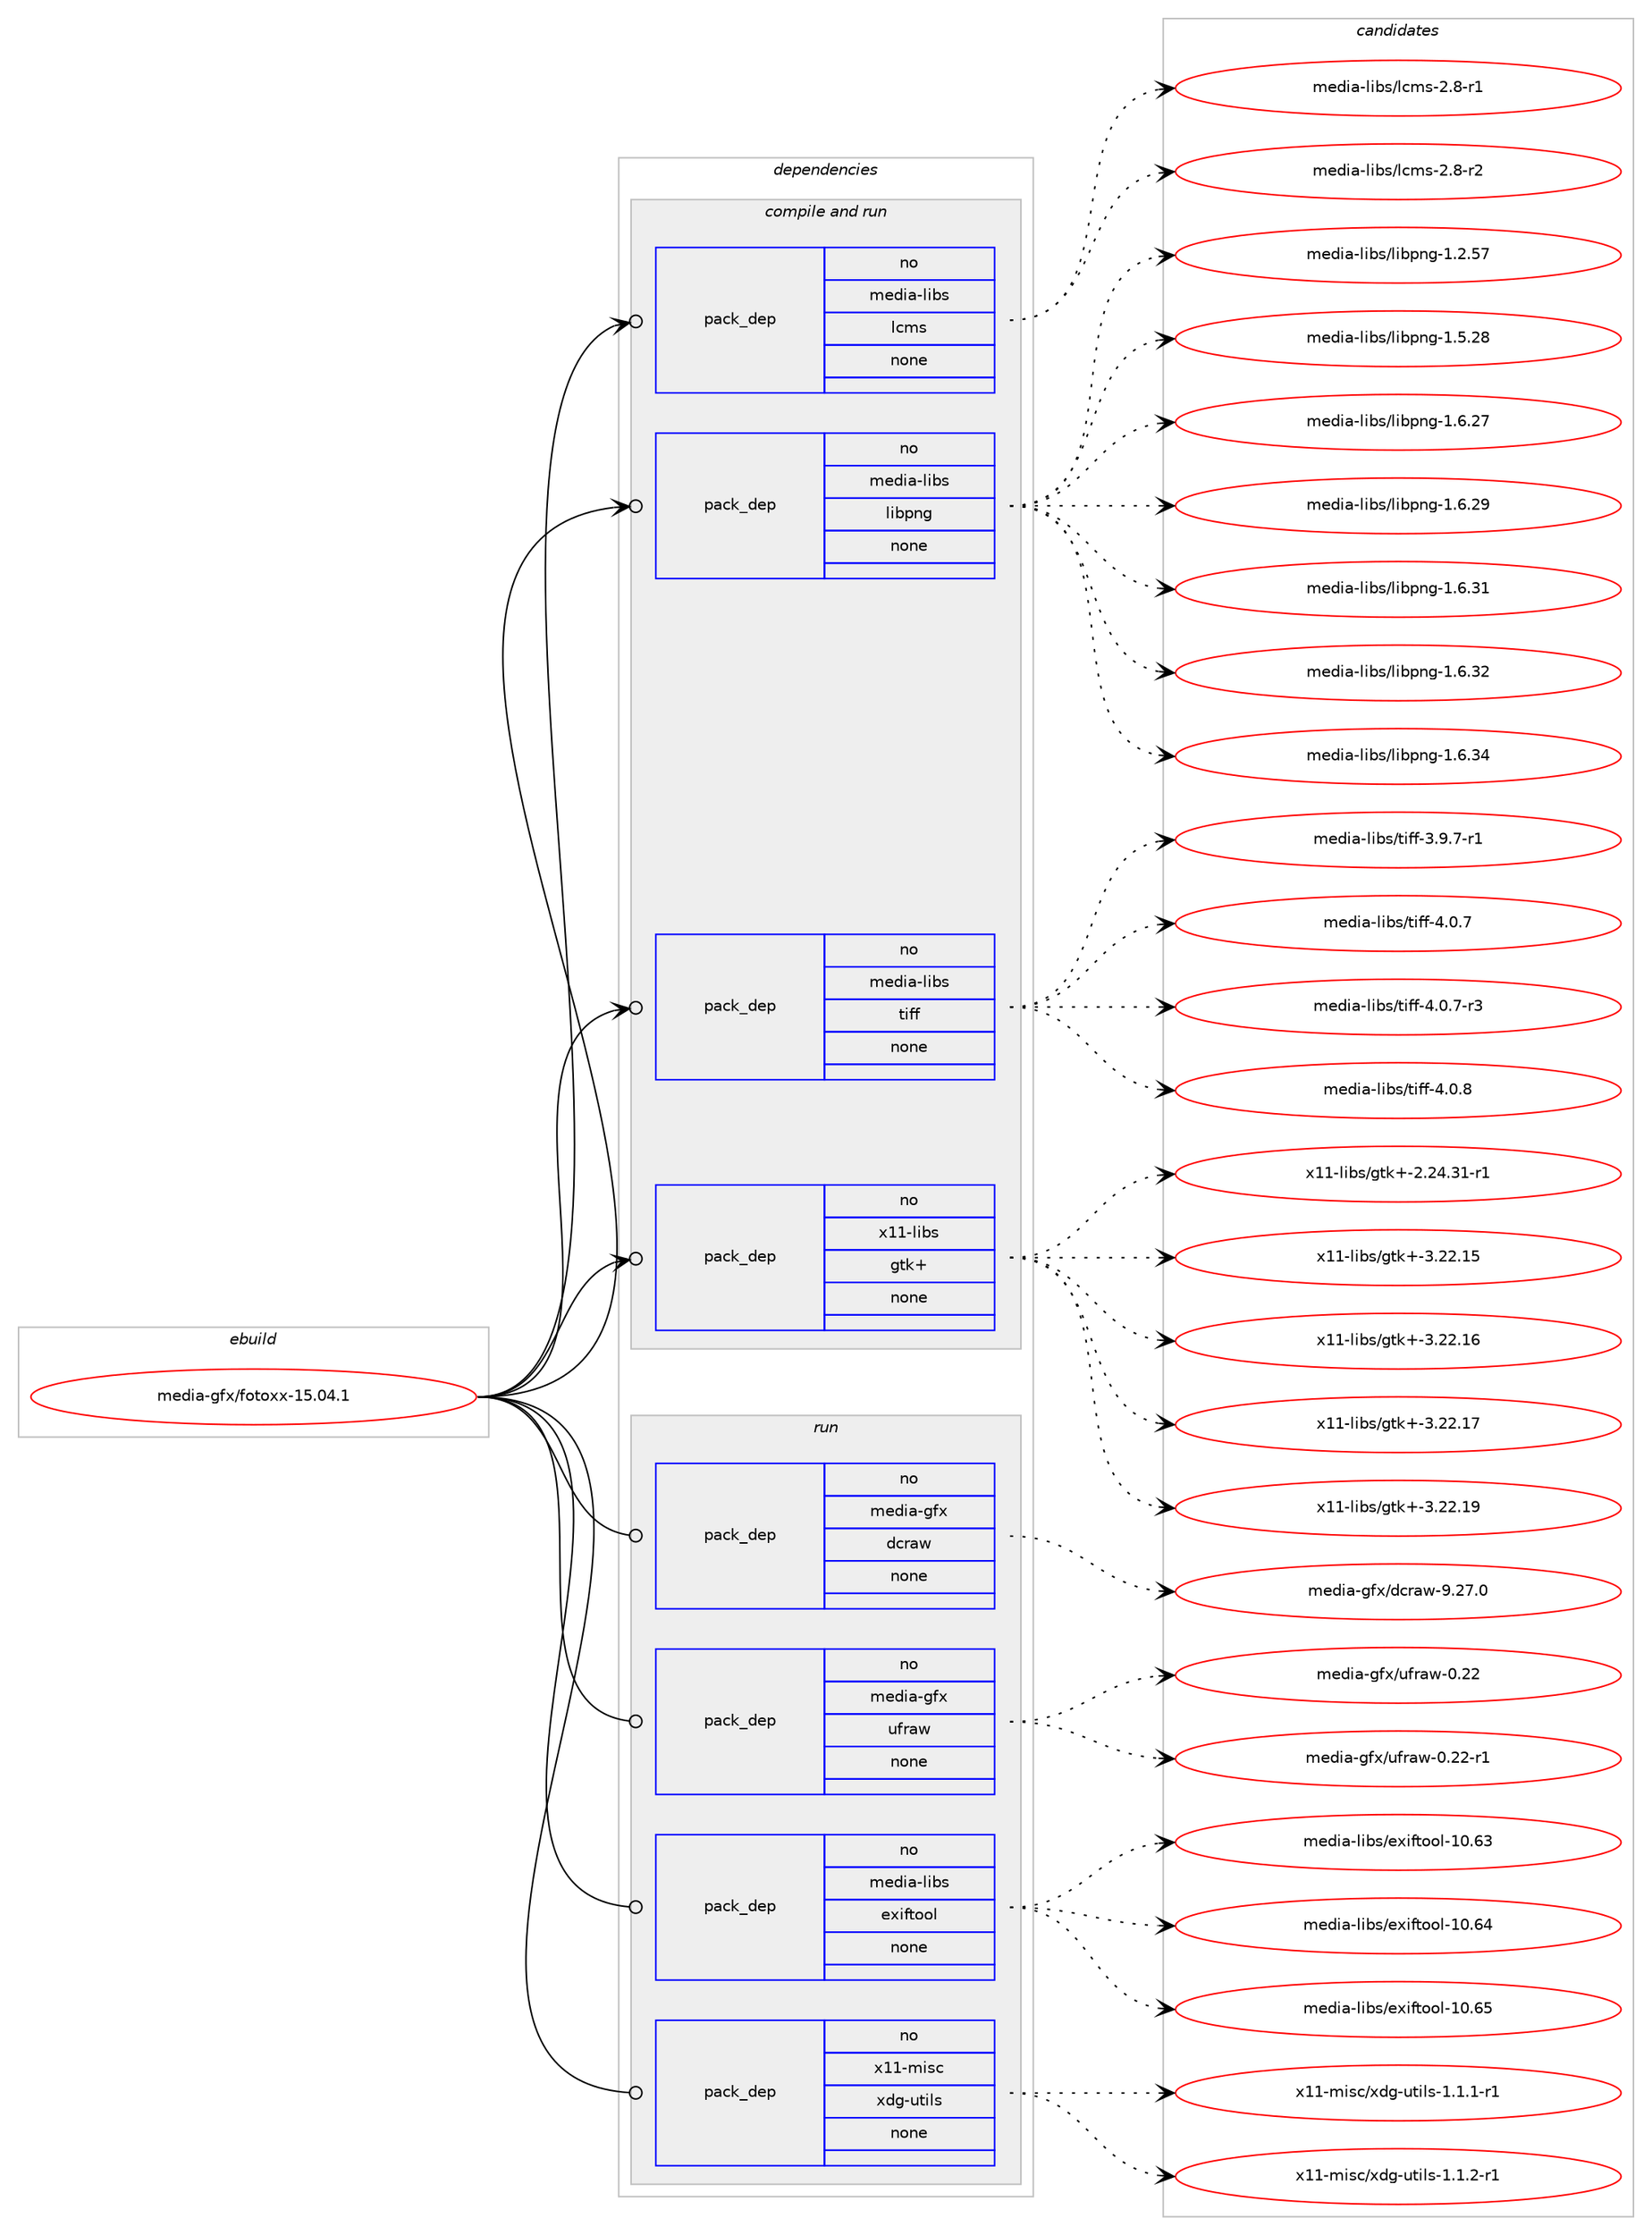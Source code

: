 digraph prolog {

# *************
# Graph options
# *************

newrank=true;
concentrate=true;
compound=true;
graph [rankdir=LR,fontname=Helvetica,fontsize=10,ranksep=1.5];#, ranksep=2.5, nodesep=0.2];
edge  [arrowhead=vee];
node  [fontname=Helvetica,fontsize=10];

# **********
# The ebuild
# **********

subgraph cluster_leftcol {
color=gray;
rank=same;
label=<<i>ebuild</i>>;
id [label="media-gfx/fotoxx-15.04.1", color=red, width=4, href="../media-gfx/fotoxx-15.04.1.svg"];
}

# ****************
# The dependencies
# ****************

subgraph cluster_midcol {
color=gray;
label=<<i>dependencies</i>>;
subgraph cluster_compile {
fillcolor="#eeeeee";
style=filled;
label=<<i>compile</i>>;
}
subgraph cluster_compileandrun {
fillcolor="#eeeeee";
style=filled;
label=<<i>compile and run</i>>;
subgraph pack260103 {
dependency352767 [label=<<TABLE BORDER="0" CELLBORDER="1" CELLSPACING="0" CELLPADDING="4" WIDTH="220"><TR><TD ROWSPAN="6" CELLPADDING="30">pack_dep</TD></TR><TR><TD WIDTH="110">no</TD></TR><TR><TD>media-libs</TD></TR><TR><TD>lcms</TD></TR><TR><TD>none</TD></TR><TR><TD></TD></TR></TABLE>>, shape=none, color=blue];
}
id:e -> dependency352767:w [weight=20,style="solid",arrowhead="odotvee"];
subgraph pack260104 {
dependency352768 [label=<<TABLE BORDER="0" CELLBORDER="1" CELLSPACING="0" CELLPADDING="4" WIDTH="220"><TR><TD ROWSPAN="6" CELLPADDING="30">pack_dep</TD></TR><TR><TD WIDTH="110">no</TD></TR><TR><TD>media-libs</TD></TR><TR><TD>libpng</TD></TR><TR><TD>none</TD></TR><TR><TD></TD></TR></TABLE>>, shape=none, color=blue];
}
id:e -> dependency352768:w [weight=20,style="solid",arrowhead="odotvee"];
subgraph pack260105 {
dependency352769 [label=<<TABLE BORDER="0" CELLBORDER="1" CELLSPACING="0" CELLPADDING="4" WIDTH="220"><TR><TD ROWSPAN="6" CELLPADDING="30">pack_dep</TD></TR><TR><TD WIDTH="110">no</TD></TR><TR><TD>media-libs</TD></TR><TR><TD>tiff</TD></TR><TR><TD>none</TD></TR><TR><TD></TD></TR></TABLE>>, shape=none, color=blue];
}
id:e -> dependency352769:w [weight=20,style="solid",arrowhead="odotvee"];
subgraph pack260106 {
dependency352770 [label=<<TABLE BORDER="0" CELLBORDER="1" CELLSPACING="0" CELLPADDING="4" WIDTH="220"><TR><TD ROWSPAN="6" CELLPADDING="30">pack_dep</TD></TR><TR><TD WIDTH="110">no</TD></TR><TR><TD>x11-libs</TD></TR><TR><TD>gtk+</TD></TR><TR><TD>none</TD></TR><TR><TD></TD></TR></TABLE>>, shape=none, color=blue];
}
id:e -> dependency352770:w [weight=20,style="solid",arrowhead="odotvee"];
}
subgraph cluster_run {
fillcolor="#eeeeee";
style=filled;
label=<<i>run</i>>;
subgraph pack260107 {
dependency352771 [label=<<TABLE BORDER="0" CELLBORDER="1" CELLSPACING="0" CELLPADDING="4" WIDTH="220"><TR><TD ROWSPAN="6" CELLPADDING="30">pack_dep</TD></TR><TR><TD WIDTH="110">no</TD></TR><TR><TD>media-gfx</TD></TR><TR><TD>dcraw</TD></TR><TR><TD>none</TD></TR><TR><TD></TD></TR></TABLE>>, shape=none, color=blue];
}
id:e -> dependency352771:w [weight=20,style="solid",arrowhead="odot"];
subgraph pack260108 {
dependency352772 [label=<<TABLE BORDER="0" CELLBORDER="1" CELLSPACING="0" CELLPADDING="4" WIDTH="220"><TR><TD ROWSPAN="6" CELLPADDING="30">pack_dep</TD></TR><TR><TD WIDTH="110">no</TD></TR><TR><TD>media-gfx</TD></TR><TR><TD>ufraw</TD></TR><TR><TD>none</TD></TR><TR><TD></TD></TR></TABLE>>, shape=none, color=blue];
}
id:e -> dependency352772:w [weight=20,style="solid",arrowhead="odot"];
subgraph pack260109 {
dependency352773 [label=<<TABLE BORDER="0" CELLBORDER="1" CELLSPACING="0" CELLPADDING="4" WIDTH="220"><TR><TD ROWSPAN="6" CELLPADDING="30">pack_dep</TD></TR><TR><TD WIDTH="110">no</TD></TR><TR><TD>media-libs</TD></TR><TR><TD>exiftool</TD></TR><TR><TD>none</TD></TR><TR><TD></TD></TR></TABLE>>, shape=none, color=blue];
}
id:e -> dependency352773:w [weight=20,style="solid",arrowhead="odot"];
subgraph pack260110 {
dependency352774 [label=<<TABLE BORDER="0" CELLBORDER="1" CELLSPACING="0" CELLPADDING="4" WIDTH="220"><TR><TD ROWSPAN="6" CELLPADDING="30">pack_dep</TD></TR><TR><TD WIDTH="110">no</TD></TR><TR><TD>x11-misc</TD></TR><TR><TD>xdg-utils</TD></TR><TR><TD>none</TD></TR><TR><TD></TD></TR></TABLE>>, shape=none, color=blue];
}
id:e -> dependency352774:w [weight=20,style="solid",arrowhead="odot"];
}
}

# **************
# The candidates
# **************

subgraph cluster_choices {
rank=same;
color=gray;
label=<<i>candidates</i>>;

subgraph choice260103 {
color=black;
nodesep=1;
choice1091011001059745108105981154710899109115455046564511449 [label="media-libs/lcms-2.8-r1", color=red, width=4,href="../media-libs/lcms-2.8-r1.svg"];
choice1091011001059745108105981154710899109115455046564511450 [label="media-libs/lcms-2.8-r2", color=red, width=4,href="../media-libs/lcms-2.8-r2.svg"];
dependency352767:e -> choice1091011001059745108105981154710899109115455046564511449:w [style=dotted,weight="100"];
dependency352767:e -> choice1091011001059745108105981154710899109115455046564511450:w [style=dotted,weight="100"];
}
subgraph choice260104 {
color=black;
nodesep=1;
choice109101100105974510810598115471081059811211010345494650465355 [label="media-libs/libpng-1.2.57", color=red, width=4,href="../media-libs/libpng-1.2.57.svg"];
choice109101100105974510810598115471081059811211010345494653465056 [label="media-libs/libpng-1.5.28", color=red, width=4,href="../media-libs/libpng-1.5.28.svg"];
choice109101100105974510810598115471081059811211010345494654465055 [label="media-libs/libpng-1.6.27", color=red, width=4,href="../media-libs/libpng-1.6.27.svg"];
choice109101100105974510810598115471081059811211010345494654465057 [label="media-libs/libpng-1.6.29", color=red, width=4,href="../media-libs/libpng-1.6.29.svg"];
choice109101100105974510810598115471081059811211010345494654465149 [label="media-libs/libpng-1.6.31", color=red, width=4,href="../media-libs/libpng-1.6.31.svg"];
choice109101100105974510810598115471081059811211010345494654465150 [label="media-libs/libpng-1.6.32", color=red, width=4,href="../media-libs/libpng-1.6.32.svg"];
choice109101100105974510810598115471081059811211010345494654465152 [label="media-libs/libpng-1.6.34", color=red, width=4,href="../media-libs/libpng-1.6.34.svg"];
dependency352768:e -> choice109101100105974510810598115471081059811211010345494650465355:w [style=dotted,weight="100"];
dependency352768:e -> choice109101100105974510810598115471081059811211010345494653465056:w [style=dotted,weight="100"];
dependency352768:e -> choice109101100105974510810598115471081059811211010345494654465055:w [style=dotted,weight="100"];
dependency352768:e -> choice109101100105974510810598115471081059811211010345494654465057:w [style=dotted,weight="100"];
dependency352768:e -> choice109101100105974510810598115471081059811211010345494654465149:w [style=dotted,weight="100"];
dependency352768:e -> choice109101100105974510810598115471081059811211010345494654465150:w [style=dotted,weight="100"];
dependency352768:e -> choice109101100105974510810598115471081059811211010345494654465152:w [style=dotted,weight="100"];
}
subgraph choice260105 {
color=black;
nodesep=1;
choice109101100105974510810598115471161051021024551465746554511449 [label="media-libs/tiff-3.9.7-r1", color=red, width=4,href="../media-libs/tiff-3.9.7-r1.svg"];
choice10910110010597451081059811547116105102102455246484655 [label="media-libs/tiff-4.0.7", color=red, width=4,href="../media-libs/tiff-4.0.7.svg"];
choice109101100105974510810598115471161051021024552464846554511451 [label="media-libs/tiff-4.0.7-r3", color=red, width=4,href="../media-libs/tiff-4.0.7-r3.svg"];
choice10910110010597451081059811547116105102102455246484656 [label="media-libs/tiff-4.0.8", color=red, width=4,href="../media-libs/tiff-4.0.8.svg"];
dependency352769:e -> choice109101100105974510810598115471161051021024551465746554511449:w [style=dotted,weight="100"];
dependency352769:e -> choice10910110010597451081059811547116105102102455246484655:w [style=dotted,weight="100"];
dependency352769:e -> choice109101100105974510810598115471161051021024552464846554511451:w [style=dotted,weight="100"];
dependency352769:e -> choice10910110010597451081059811547116105102102455246484656:w [style=dotted,weight="100"];
}
subgraph choice260106 {
color=black;
nodesep=1;
choice12049494510810598115471031161074345504650524651494511449 [label="x11-libs/gtk+-2.24.31-r1", color=red, width=4,href="../x11-libs/gtk+-2.24.31-r1.svg"];
choice1204949451081059811547103116107434551465050464953 [label="x11-libs/gtk+-3.22.15", color=red, width=4,href="../x11-libs/gtk+-3.22.15.svg"];
choice1204949451081059811547103116107434551465050464954 [label="x11-libs/gtk+-3.22.16", color=red, width=4,href="../x11-libs/gtk+-3.22.16.svg"];
choice1204949451081059811547103116107434551465050464955 [label="x11-libs/gtk+-3.22.17", color=red, width=4,href="../x11-libs/gtk+-3.22.17.svg"];
choice1204949451081059811547103116107434551465050464957 [label="x11-libs/gtk+-3.22.19", color=red, width=4,href="../x11-libs/gtk+-3.22.19.svg"];
dependency352770:e -> choice12049494510810598115471031161074345504650524651494511449:w [style=dotted,weight="100"];
dependency352770:e -> choice1204949451081059811547103116107434551465050464953:w [style=dotted,weight="100"];
dependency352770:e -> choice1204949451081059811547103116107434551465050464954:w [style=dotted,weight="100"];
dependency352770:e -> choice1204949451081059811547103116107434551465050464955:w [style=dotted,weight="100"];
dependency352770:e -> choice1204949451081059811547103116107434551465050464957:w [style=dotted,weight="100"];
}
subgraph choice260107 {
color=black;
nodesep=1;
choice109101100105974510310212047100991149711945574650554648 [label="media-gfx/dcraw-9.27.0", color=red, width=4,href="../media-gfx/dcraw-9.27.0.svg"];
dependency352771:e -> choice109101100105974510310212047100991149711945574650554648:w [style=dotted,weight="100"];
}
subgraph choice260108 {
color=black;
nodesep=1;
choice109101100105974510310212047117102114971194548465050 [label="media-gfx/ufraw-0.22", color=red, width=4,href="../media-gfx/ufraw-0.22.svg"];
choice1091011001059745103102120471171021149711945484650504511449 [label="media-gfx/ufraw-0.22-r1", color=red, width=4,href="../media-gfx/ufraw-0.22-r1.svg"];
dependency352772:e -> choice109101100105974510310212047117102114971194548465050:w [style=dotted,weight="100"];
dependency352772:e -> choice1091011001059745103102120471171021149711945484650504511449:w [style=dotted,weight="100"];
}
subgraph choice260109 {
color=black;
nodesep=1;
choice10910110010597451081059811547101120105102116111111108454948465451 [label="media-libs/exiftool-10.63", color=red, width=4,href="../media-libs/exiftool-10.63.svg"];
choice10910110010597451081059811547101120105102116111111108454948465452 [label="media-libs/exiftool-10.64", color=red, width=4,href="../media-libs/exiftool-10.64.svg"];
choice10910110010597451081059811547101120105102116111111108454948465453 [label="media-libs/exiftool-10.65", color=red, width=4,href="../media-libs/exiftool-10.65.svg"];
dependency352773:e -> choice10910110010597451081059811547101120105102116111111108454948465451:w [style=dotted,weight="100"];
dependency352773:e -> choice10910110010597451081059811547101120105102116111111108454948465452:w [style=dotted,weight="100"];
dependency352773:e -> choice10910110010597451081059811547101120105102116111111108454948465453:w [style=dotted,weight="100"];
}
subgraph choice260110 {
color=black;
nodesep=1;
choice1204949451091051159947120100103451171161051081154549464946494511449 [label="x11-misc/xdg-utils-1.1.1-r1", color=red, width=4,href="../x11-misc/xdg-utils-1.1.1-r1.svg"];
choice1204949451091051159947120100103451171161051081154549464946504511449 [label="x11-misc/xdg-utils-1.1.2-r1", color=red, width=4,href="../x11-misc/xdg-utils-1.1.2-r1.svg"];
dependency352774:e -> choice1204949451091051159947120100103451171161051081154549464946494511449:w [style=dotted,weight="100"];
dependency352774:e -> choice1204949451091051159947120100103451171161051081154549464946504511449:w [style=dotted,weight="100"];
}
}

}
